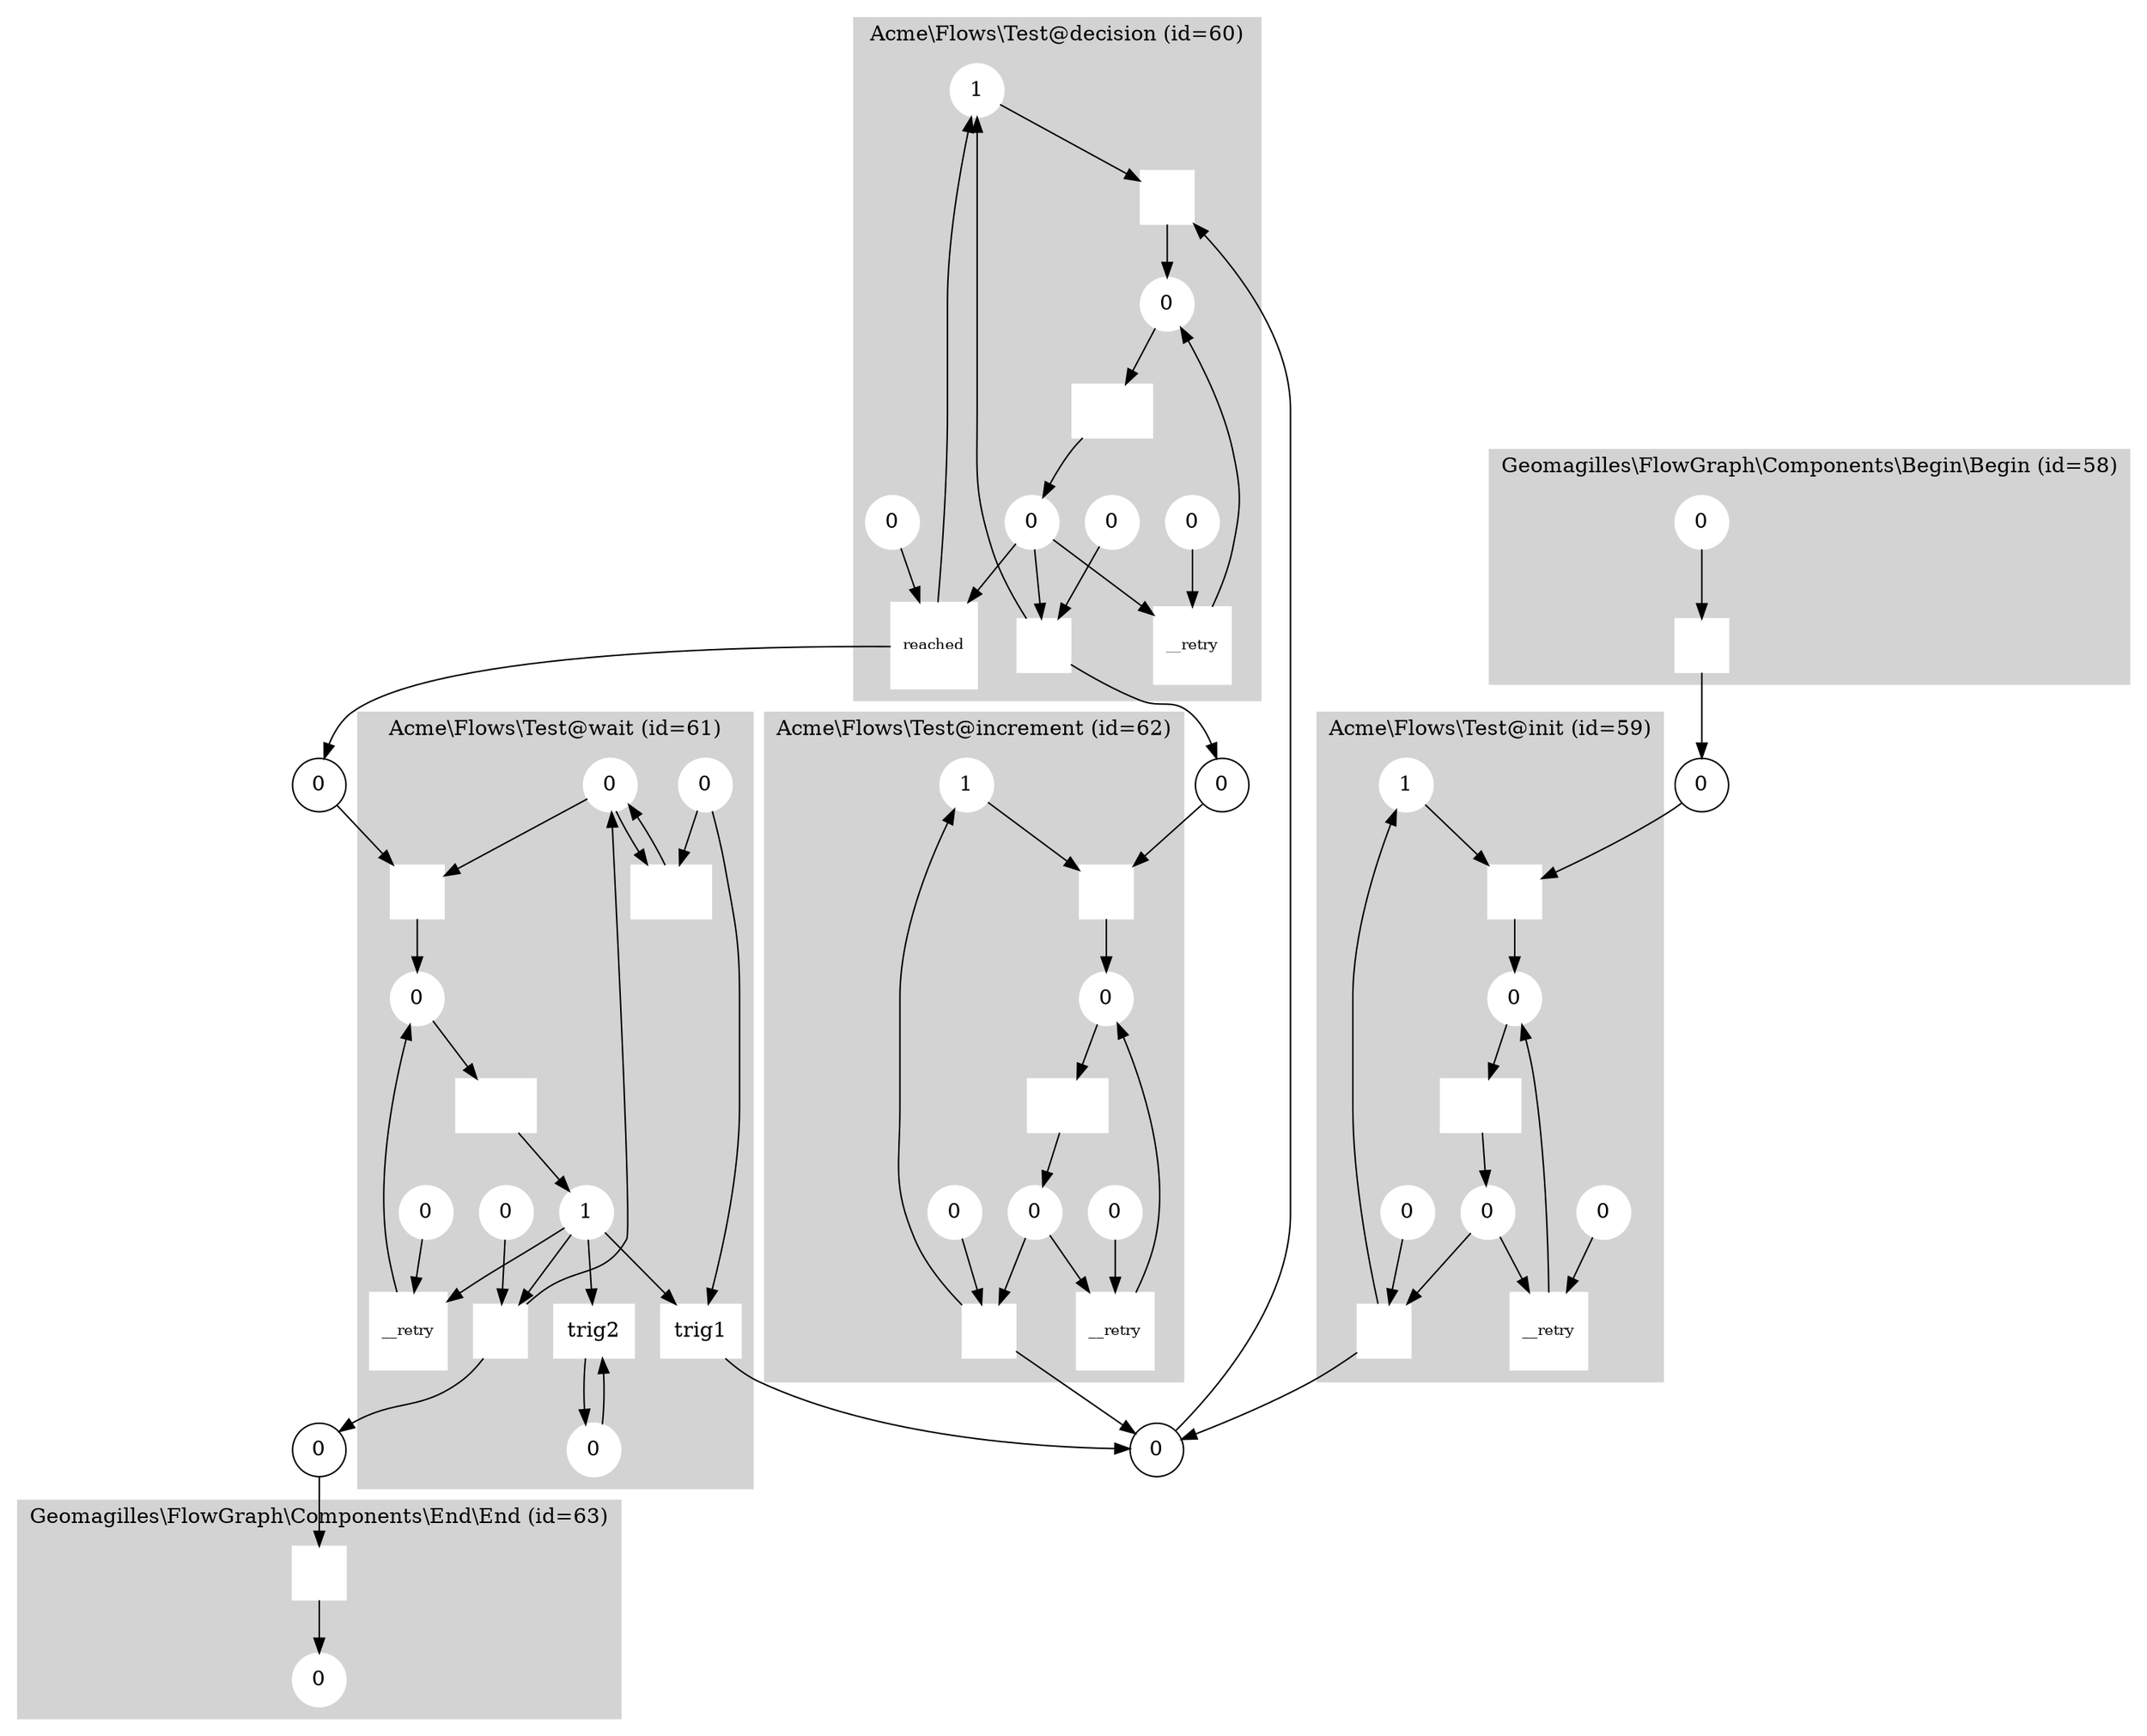 digraph "57" {

subgraph cluster_58 {
  label = "Geomagilles\\FlowGraph\\Components\\Begin\\Begin (id=58)";
  style = filled;
  color = lightgrey;
  node [style=filled,color=white];
  id_53e55c5077fd1->id_53e55c50656c6;
}

subgraph cluster_59 {
  label = "Acme\\Flows\\Test@init (id=59)";
  style = filled;
  color = lightgrey;
  node [style=filled,color=white];
  id_53e55c509e8c5->id_53e55c509e47f;
  id_53e55c509e47f->id_53e55c509e788;
  id_53e55c509e788->id_53e55c509e6e2;
  id_53e55c509e6e2->id_53e55c509e82d;
  id_53e55c509e82d->id_53e55c509e55f;
  id_53e55c509ed27->id_53e55c509e55f;
  id_53e55c509e55f->id_53e55c509e788;
  id_53e55c509e82d->id_53e55c509e5f8;
  id_53e55c509f027->id_53e55c509e5f8;
  id_53e55c509e5f8->id_53e55c509e8c5;
}

subgraph cluster_60 {
  label = "Acme\\Flows\\Test@decision (id=60)";
  style = filled;
  color = lightgrey;
  node [style=filled,color=white];
  id_53e55c509fecf->id_53e55c509f4fa;
  id_53e55c509f4fa->id_53e55c509fcb1;
  id_53e55c509fcb1->id_53e55c509fbac;
  id_53e55c509fbac->id_53e55c509fde0;
  id_53e55c509fde0->id_53e55c509f5e2;
  id_53e55c50a0480->id_53e55c509f5e2;
  id_53e55c509f5e2->id_53e55c509fcb1;
  id_53e55c509fde0->id_53e55c509f9c3;
  id_53e55c50a080c->id_53e55c509f9c3;
  id_53e55c509f9c3->id_53e55c509fecf;
  id_53e55c509fde0->id_53e55c509faaf;
  id_53e55c50a0aeb->id_53e55c509faaf;
  id_53e55c509faaf->id_53e55c509fecf;
}

subgraph cluster_61 {
  label = "Acme\\Flows\\Test@wait (id=61)";
  style = filled;
  color = lightgrey;
  node [style=filled,color=white];
  id_53e55c50ad728->id_53e55c50acf4c;
  id_53e55c50acf4c->id_53e55c50ad5be;
  id_53e55c50ad5be->id_53e55c50ad4fd;
  id_53e55c50ad4fd->id_53e55c50ad681;
  id_53e55c50ad681->id_53e55c50ad019;
  id_53e55c50adb65->id_53e55c50ad019;
  id_53e55c50ad019->id_53e55c50ad5be;
  id_53e55c50ad681->id_53e55c50ad445;
  id_53e55c50ade22->id_53e55c50ad445;
  id_53e55c50ad445->id_53e55c50ad728;
  id_53e55c50ad681->id_53e55c50ae1c9;
  id_53e55c50ae43c->id_53e55c50ae1c9;
  id_53e55c50ae43c->id_53e55c50ae604;
  id_53e55c50ae604->id_53e55c50ad728;
  id_53e55c50ad728->id_53e55c50ae604;
  id_53e55c50ad681->id_53e55c50ae26d;
  id_53e55c50aea49->id_53e55c50ae26d;
  id_53e55c50ae26d->id_53e55c50aea49;
}

subgraph cluster_62 {
  label = "Acme\\Flows\\Test@increment (id=62)";
  style = filled;
  color = lightgrey;
  node [style=filled,color=white];
  id_53e55c50af59e->id_53e55c50aef75;
  id_53e55c50aef75->id_53e55c50af3ce;
  id_53e55c50af3ce->id_53e55c50af229;
  id_53e55c50af229->id_53e55c50af4c0;
  id_53e55c50af4c0->id_53e55c50af071;
  id_53e55c50afd37->id_53e55c50af071;
  id_53e55c50af071->id_53e55c50af3ce;
  id_53e55c50af4c0->id_53e55c50af15d;
  id_53e55c50b0023->id_53e55c50af15d;
  id_53e55c50af15d->id_53e55c50af59e;
}

subgraph cluster_63 {
  label = "Geomagilles\\FlowGraph\\Components\\End\\End (id=63)";
  style = filled;
  color = lightgrey;
  node [style=filled,color=white];
  id_53e55c50b43f5->id_53e55c50b44da;
}
id_53e55c5077fd1 [label="0",shape="circle"];
id_53e55c509e788 [label="0",shape="circle"];
id_53e55c509e82d [label="0",shape="circle"];
id_53e55c509e8c5 [label="1",shape="circle"];
id_53e55c509ed27 [label="0",shape="circle"];
id_53e55c509f027 [label="0",shape="circle"];
id_53e55c509f2de [label="0",shape="circle"];
id_53e55c509fcb1 [label="0",shape="circle"];
id_53e55c509fde0 [label="0",shape="circle"];
id_53e55c509fecf [label="1",shape="circle"];
id_53e55c50a0480 [label="0",shape="circle"];
id_53e55c50a080c [label="0",shape="circle"];
id_53e55c50a0aeb [label="0",shape="circle"];
id_53e55c50a0edb [label="0",shape="circle"];
id_53e55c50ad5be [label="0",shape="circle"];
id_53e55c50ad681 [label="1",shape="circle"];
id_53e55c50ad728 [label="0",shape="circle"];
id_53e55c50adb65 [label="0",shape="circle"];
id_53e55c50ade22 [label="0",shape="circle"];
id_53e55c50ae43c [label="0",shape="circle"];
id_53e55c50aea49 [label="0",shape="circle"];
id_53e55c50aed6a [label="0",shape="circle"];
id_53e55c50af3ce [label="0",shape="circle"];
id_53e55c50af4c0 [label="0",shape="circle"];
id_53e55c50af59e [label="1",shape="circle"];
id_53e55c50afd37 [label="0",shape="circle"];
id_53e55c50b0023 [label="0",shape="circle"];
id_53e55c50b0416 [label="0",shape="circle"];
id_53e55c50b44da [label="0",shape="circle"];
id_53e55c50b466c [label="0",shape="circle"];
id_53e55c50656c6 [label="",shape=square, fontsize=10];
id_53e55c509e47f [label="",shape=square, fontsize=10];
id_53e55c509e55f [label="__retry",shape=square, fontsize=10];
id_53e55c509e5f8 [label="",shape=square, fontsize=10];
id_53e55c509e6e2 [label="",shape=box];
id_53e55c509f4fa [label="",shape=square, fontsize=10];
id_53e55c509f5e2 [label="__retry",shape=square, fontsize=10];
id_53e55c509f9c3 [label="",shape=square, fontsize=10];
id_53e55c509faaf [label="reached",shape=square, fontsize=10];
id_53e55c509fbac [label="",shape=box];
id_53e55c50acf4c [label="",shape=square, fontsize=10];
id_53e55c50ad019 [label="__retry",shape=square, fontsize=10];
id_53e55c50ad445 [label="",shape=square, fontsize=10];
id_53e55c50ad4fd [label="",shape=box];
id_53e55c50ae1c9 [label="trig1",shape=box];
id_53e55c50ae26d [label="trig2",shape=box];
id_53e55c50ae604 [label="",shape=box];
id_53e55c50aef75 [label="",shape=square, fontsize=10];
id_53e55c50af071 [label="__retry",shape=square, fontsize=10];
id_53e55c50af15d [label="",shape=square, fontsize=10];
id_53e55c50af229 [label="",shape=box];
id_53e55c50b43f5 [label="",shape=square, fontsize=10];
id_53e55c509f2de->id_53e55c509e47f;
id_53e55c50a0edb->id_53e55c509f4fa;
id_53e55c50aed6a->id_53e55c50acf4c;
id_53e55c50b0416->id_53e55c50aef75;
id_53e55c50b466c->id_53e55c50b43f5;
id_53e55c50656c6->id_53e55c509f2de;
id_53e55c509e5f8->id_53e55c50a0edb;
id_53e55c509f9c3->id_53e55c50b0416;
id_53e55c509faaf->id_53e55c50aed6a;
id_53e55c50ad445->id_53e55c50b466c;
id_53e55c50ae1c9->id_53e55c50a0edb;
id_53e55c50af15d->id_53e55c50a0edb;
}